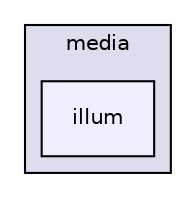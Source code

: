 digraph "illum" {
  bgcolor=transparent;
  compound=true
  node [ fontsize="10", fontname="Helvetica"];
  edge [ labelfontsize="10", labelfontname="Helvetica"];
  subgraph clusterdir_aa327d2ceb98594d8acc0902c43a264b {
    graph [ bgcolor="#ddddee", pencolor="black", label="media" fontname="Helvetica", fontsize="10", URL="dir_aa327d2ceb98594d8acc0902c43a264b.html"]
  dir_8d260369be1e95d856a80aadc2cdcc55 [shape=box, label="illum", style="filled", fillcolor="#eeeeff", pencolor="black", URL="dir_8d260369be1e95d856a80aadc2cdcc55.html"];
  }
}
